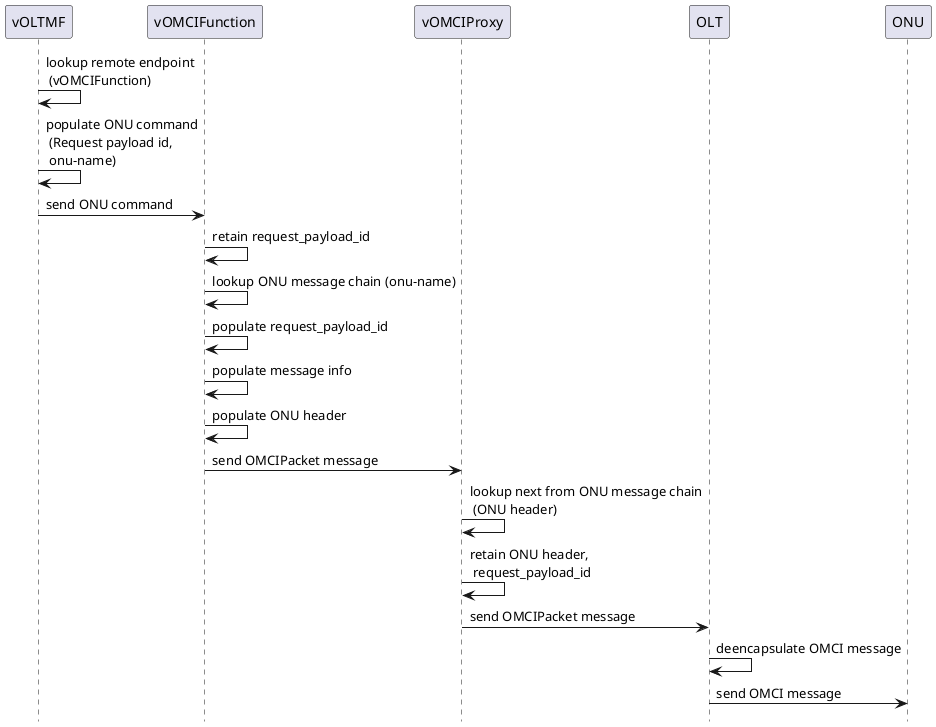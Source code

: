 @startuml

'comment: vOLTMF Command
participant vOLTMF
participant vOMCIFunction
participant vOMCIProxy
participant OLT
participant ONU

hide footbox
vOLTMF -> vOLTMF: lookup remote endpoint\n (vOMCIFunction)
vOLTMF -> vOLTMF: populate ONU command\n (Request payload id,\n onu-name)
vOLTMF -> vOMCIFunction: send ONU command

vOMCIFunction -> vOMCIFunction: retain request_payload_id
vOMCIFunction -> vOMCIFunction: lookup ONU message chain (onu-name)
vOMCIFunction -> vOMCIFunction: populate request_payload_id
vOMCIFunction -> vOMCIFunction: populate message info
vOMCIFunction -> vOMCIFunction: populate ONU header
vOMCIFunction -> vOMCIProxy: send OMCIPacket message

vOMCIProxy -> vOMCIProxy: lookup next from ONU message chain\n (ONU header)
vOMCIProxy -> vOMCIProxy: retain ONU header, \n request_payload_id
vOMCIProxy -> OLT: send OMCIPacket message

OLT -> OLT: deencapsulate OMCI message
OLT -> ONU: send OMCI message

@enduml
